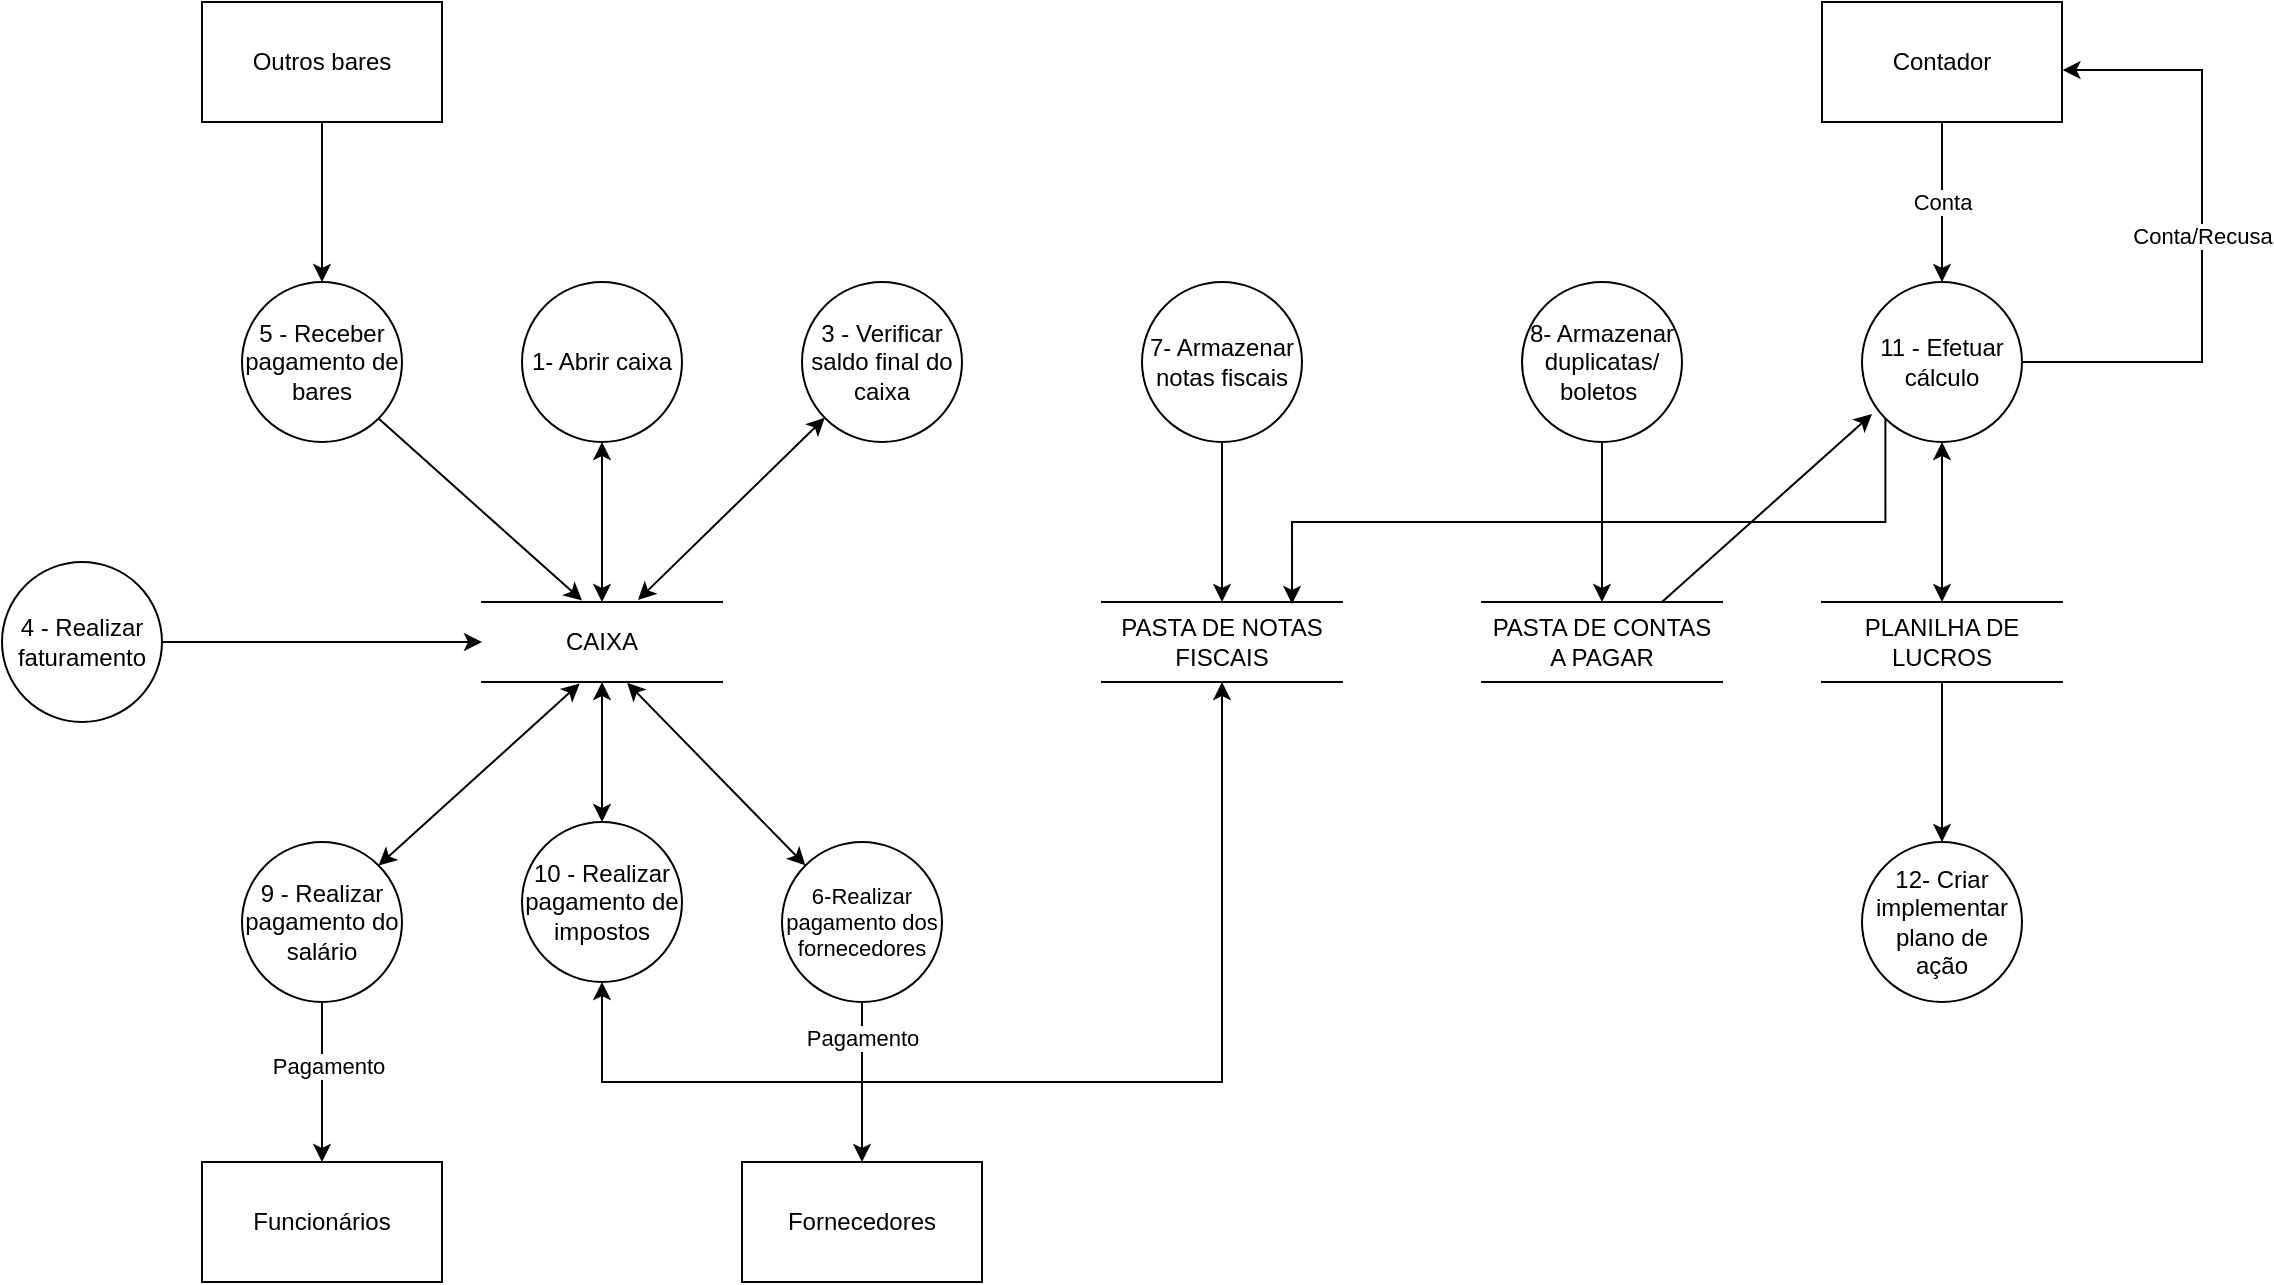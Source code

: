 <mxfile version="13.0.1" type="device"><diagram id="GbOz0Nd0qkdgYAGftv0R" name="Page-1"><mxGraphModel dx="1326" dy="806" grid="1" gridSize="10" guides="1" tooltips="1" connect="1" arrows="1" fold="1" page="1" pageScale="1" pageWidth="827" pageHeight="1169" math="0" shadow="0"><root><mxCell id="0"/><mxCell id="1" parent="0"/><mxCell id="bYGQxbnbJjQR9nTMSgg3-47" value="Conta" style="edgeStyle=orthogonalEdgeStyle;rounded=0;orthogonalLoop=1;jettySize=auto;html=1;exitX=0.5;exitY=1;exitDx=0;exitDy=0;entryX=0.5;entryY=0;entryDx=0;entryDy=0;startArrow=none;startFill=0;" parent="1" source="bYGQxbnbJjQR9nTMSgg3-1" target="bYGQxbnbJjQR9nTMSgg3-12" edge="1"><mxGeometry relative="1" as="geometry"><Array as="points"><mxPoint x="1010" y="150"/><mxPoint x="1010" y="150"/></Array></mxGeometry></mxCell><mxCell id="bYGQxbnbJjQR9nTMSgg3-1" value="Contador" style="rounded=0;whiteSpace=wrap;html=1;" parent="1" vertex="1"><mxGeometry x="950" y="40" width="120" height="60" as="geometry"/></mxCell><mxCell id="bYGQxbnbJjQR9nTMSgg3-2" value="1- Abrir caixa" style="ellipse;whiteSpace=wrap;html=1;aspect=fixed;" parent="1" vertex="1"><mxGeometry x="300" y="180" width="80" height="80" as="geometry"/></mxCell><mxCell id="OptPhXuBTvW8J67bfShj-2" style="edgeStyle=orthogonalEdgeStyle;rounded=0;orthogonalLoop=1;jettySize=auto;html=1;exitX=0.5;exitY=0;exitDx=0;exitDy=0;entryX=0.5;entryY=1;entryDx=0;entryDy=0;startArrow=classic;startFill=1;" parent="1" source="bYGQxbnbJjQR9nTMSgg3-3" target="bYGQxbnbJjQR9nTMSgg3-2" edge="1"><mxGeometry relative="1" as="geometry"/></mxCell><mxCell id="bYGQxbnbJjQR9nTMSgg3-3" value="CAIXA" style="shape=partialRectangle;whiteSpace=wrap;html=1;left=0;right=0;fillColor=none;" parent="1" vertex="1"><mxGeometry x="280" y="340" width="120" height="40" as="geometry"/></mxCell><mxCell id="OptPhXuBTvW8J67bfShj-6" style="edgeStyle=orthogonalEdgeStyle;rounded=0;orthogonalLoop=1;jettySize=auto;html=1;exitX=0.5;exitY=1;exitDx=0;exitDy=0;entryX=0.5;entryY=0;entryDx=0;entryDy=0;" parent="1" source="bYGQxbnbJjQR9nTMSgg3-6" target="OptPhXuBTvW8J67bfShj-4" edge="1"><mxGeometry relative="1" as="geometry"/></mxCell><mxCell id="bYGQxbnbJjQR9nTMSgg3-6" value="7- Armazenar notas fiscais" style="ellipse;whiteSpace=wrap;html=1;aspect=fixed;" parent="1" vertex="1"><mxGeometry x="610" y="180" width="80" height="80" as="geometry"/></mxCell><mxCell id="OptPhXuBTvW8J67bfShj-7" style="edgeStyle=orthogonalEdgeStyle;rounded=0;orthogonalLoop=1;jettySize=auto;html=1;exitX=0.5;exitY=1;exitDx=0;exitDy=0;entryX=0.5;entryY=0;entryDx=0;entryDy=0;" parent="1" source="bYGQxbnbJjQR9nTMSgg3-7" target="bYGQxbnbJjQR9nTMSgg3-19" edge="1"><mxGeometry relative="1" as="geometry"><mxPoint x="840" y="330" as="targetPoint"/></mxGeometry></mxCell><mxCell id="bYGQxbnbJjQR9nTMSgg3-7" value="8- Armazenar duplicatas/&lt;br&gt;boletos&amp;nbsp;" style="ellipse;whiteSpace=wrap;html=1;aspect=fixed;" parent="1" vertex="1"><mxGeometry x="800" y="180" width="80" height="80" as="geometry"/></mxCell><mxCell id="bYGQxbnbJjQR9nTMSgg3-8" value="3 - Verificar saldo final do caixa" style="ellipse;whiteSpace=wrap;html=1;aspect=fixed;" parent="1" vertex="1"><mxGeometry x="440" y="180" width="80" height="80" as="geometry"/></mxCell><mxCell id="Cms1ivZOMBBMwOsKJkLK-6" value="Pagamento" style="edgeStyle=orthogonalEdgeStyle;rounded=0;orthogonalLoop=1;jettySize=auto;html=1;entryX=0.5;entryY=0;entryDx=0;entryDy=0;startArrow=none;startFill=0;" parent="1" source="bYGQxbnbJjQR9nTMSgg3-9" target="Cms1ivZOMBBMwOsKJkLK-5" edge="1"><mxGeometry x="-0.556" relative="1" as="geometry"><mxPoint as="offset"/></mxGeometry></mxCell><mxCell id="bYGQxbnbJjQR9nTMSgg3-9" value="6-Realizar pagamento dos fornecedores" style="ellipse;whiteSpace=wrap;html=1;aspect=fixed;fontSize=11;" parent="1" vertex="1"><mxGeometry x="430" y="460" width="80" height="80" as="geometry"/></mxCell><mxCell id="DkCzVrMfRCZVYR6zBb71-5" style="edgeStyle=orthogonalEdgeStyle;rounded=0;orthogonalLoop=1;jettySize=auto;html=1;exitX=1;exitY=0.5;exitDx=0;exitDy=0;entryX=0;entryY=0.5;entryDx=0;entryDy=0;" parent="1" source="bYGQxbnbJjQR9nTMSgg3-10" target="bYGQxbnbJjQR9nTMSgg3-3" edge="1"><mxGeometry relative="1" as="geometry"><mxPoint x="270" y="360" as="targetPoint"/></mxGeometry></mxCell><mxCell id="bYGQxbnbJjQR9nTMSgg3-10" value="4 - Realizar faturamento" style="ellipse;whiteSpace=wrap;html=1;aspect=fixed;" parent="1" vertex="1"><mxGeometry x="40" y="320" width="80" height="80" as="geometry"/></mxCell><mxCell id="bYGQxbnbJjQR9nTMSgg3-11" value="5 - Receber pagamento de bares" style="ellipse;whiteSpace=wrap;html=1;aspect=fixed;" parent="1" vertex="1"><mxGeometry x="160" y="180" width="80" height="80" as="geometry"/></mxCell><mxCell id="bYGQxbnbJjQR9nTMSgg3-44" style="edgeStyle=orthogonalEdgeStyle;rounded=0;orthogonalLoop=1;jettySize=auto;html=1;exitX=0.5;exitY=0;exitDx=0;exitDy=0;startArrow=classic;startFill=1;entryX=0.5;entryY=1;entryDx=0;entryDy=0;" parent="1" source="bYGQxbnbJjQR9nTMSgg3-38" target="bYGQxbnbJjQR9nTMSgg3-12" edge="1"><mxGeometry relative="1" as="geometry"><mxPoint x="1010" y="310" as="sourcePoint"/></mxGeometry></mxCell><mxCell id="bYGQxbnbJjQR9nTMSgg3-48" value="Conta/Recusa" style="edgeStyle=orthogonalEdgeStyle;rounded=0;orthogonalLoop=1;jettySize=auto;html=1;exitX=1;exitY=0.5;exitDx=0;exitDy=0;startArrow=none;startFill=0;entryX=1.002;entryY=0.567;entryDx=0;entryDy=0;entryPerimeter=0;" parent="1" source="bYGQxbnbJjQR9nTMSgg3-12" target="bYGQxbnbJjQR9nTMSgg3-1" edge="1"><mxGeometry relative="1" as="geometry"><mxPoint x="1130" y="80" as="targetPoint"/><Array as="points"><mxPoint x="1140" y="220"/><mxPoint x="1140" y="74"/></Array></mxGeometry></mxCell><mxCell id="DkCzVrMfRCZVYR6zBb71-7" style="edgeStyle=orthogonalEdgeStyle;rounded=0;orthogonalLoop=1;jettySize=auto;html=1;exitX=0;exitY=1;exitDx=0;exitDy=0;entryX=0.792;entryY=0.025;entryDx=0;entryDy=0;entryPerimeter=0;" parent="1" source="bYGQxbnbJjQR9nTMSgg3-12" target="OptPhXuBTvW8J67bfShj-4" edge="1"><mxGeometry relative="1" as="geometry"><Array as="points"><mxPoint x="982" y="300"/><mxPoint x="685" y="300"/></Array></mxGeometry></mxCell><mxCell id="bYGQxbnbJjQR9nTMSgg3-12" value="11 - Efetuar cálculo" style="ellipse;whiteSpace=wrap;html=1;aspect=fixed;" parent="1" vertex="1"><mxGeometry x="970" y="180" width="80" height="80" as="geometry"/></mxCell><mxCell id="Cms1ivZOMBBMwOsKJkLK-9" style="edgeStyle=orthogonalEdgeStyle;rounded=0;orthogonalLoop=1;jettySize=auto;html=1;entryX=0.5;entryY=0;entryDx=0;entryDy=0;startArrow=none;startFill=0;" parent="1" source="bYGQxbnbJjQR9nTMSgg3-13" target="Cms1ivZOMBBMwOsKJkLK-7" edge="1"><mxGeometry relative="1" as="geometry"/></mxCell><mxCell id="Cms1ivZOMBBMwOsKJkLK-10" value="Pagamento" style="edgeLabel;html=1;align=center;verticalAlign=middle;resizable=0;points=[];" parent="Cms1ivZOMBBMwOsKJkLK-9" vertex="1" connectable="0"><mxGeometry x="-0.208" y="3" relative="1" as="geometry"><mxPoint as="offset"/></mxGeometry></mxCell><mxCell id="bYGQxbnbJjQR9nTMSgg3-13" value="9 - Realizar pagamento do salário" style="ellipse;whiteSpace=wrap;html=1;aspect=fixed;" parent="1" vertex="1"><mxGeometry x="160" y="460" width="80" height="80" as="geometry"/></mxCell><mxCell id="bYGQxbnbJjQR9nTMSgg3-30" value="" style="edgeStyle=orthogonalEdgeStyle;rounded=0;orthogonalLoop=1;jettySize=auto;html=1;startArrow=classic;startFill=1;" parent="1" source="bYGQxbnbJjQR9nTMSgg3-14" target="bYGQxbnbJjQR9nTMSgg3-3" edge="1"><mxGeometry relative="1" as="geometry"/></mxCell><mxCell id="OptPhXuBTvW8J67bfShj-10" style="edgeStyle=orthogonalEdgeStyle;rounded=0;orthogonalLoop=1;jettySize=auto;html=1;exitX=0.5;exitY=1;exitDx=0;exitDy=0;startArrow=classic;startFill=1;entryX=0.5;entryY=1;entryDx=0;entryDy=0;" parent="1" source="bYGQxbnbJjQR9nTMSgg3-14" target="OptPhXuBTvW8J67bfShj-4" edge="1"><mxGeometry relative="1" as="geometry"><mxPoint x="650" y="390" as="targetPoint"/><Array as="points"><mxPoint x="340" y="580"/><mxPoint x="650" y="580"/></Array></mxGeometry></mxCell><mxCell id="bYGQxbnbJjQR9nTMSgg3-14" value="10 - Realizar pagamento de impostos" style="ellipse;whiteSpace=wrap;html=1;aspect=fixed;" parent="1" vertex="1"><mxGeometry x="300" y="450" width="80" height="80" as="geometry"/></mxCell><mxCell id="bYGQxbnbJjQR9nTMSgg3-45" style="edgeStyle=orthogonalEdgeStyle;rounded=0;orthogonalLoop=1;jettySize=auto;html=1;exitX=0.5;exitY=1;exitDx=0;exitDy=0;entryX=0.5;entryY=0;entryDx=0;entryDy=0;startArrow=none;startFill=0;" parent="1" source="bYGQxbnbJjQR9nTMSgg3-38" target="bYGQxbnbJjQR9nTMSgg3-15" edge="1"><mxGeometry relative="1" as="geometry"/></mxCell><mxCell id="bYGQxbnbJjQR9nTMSgg3-15" value="12- Criar implementar plano de &lt;br&gt;ação" style="ellipse;whiteSpace=wrap;html=1;aspect=fixed;" parent="1" vertex="1"><mxGeometry x="970" y="460" width="80" height="80" as="geometry"/></mxCell><mxCell id="bYGQxbnbJjQR9nTMSgg3-19" value="PASTA DE CONTAS A PAGAR" style="shape=partialRectangle;whiteSpace=wrap;html=1;left=0;right=0;fillColor=none;" parent="1" vertex="1"><mxGeometry x="780" y="340" width="120" height="40" as="geometry"/></mxCell><mxCell id="bYGQxbnbJjQR9nTMSgg3-31" value="" style="endArrow=classic;html=1;exitX=1;exitY=0;exitDx=0;exitDy=0;entryX=0.407;entryY=1.019;entryDx=0;entryDy=0;entryPerimeter=0;startArrow=classic;startFill=1;" parent="1" source="bYGQxbnbJjQR9nTMSgg3-13" target="bYGQxbnbJjQR9nTMSgg3-3" edge="1"><mxGeometry width="50" height="50" relative="1" as="geometry"><mxPoint x="230" y="460" as="sourcePoint"/><mxPoint x="320" y="380" as="targetPoint"/></mxGeometry></mxCell><mxCell id="bYGQxbnbJjQR9nTMSgg3-32" value="" style="endArrow=classic;html=1;exitX=0;exitY=0;exitDx=0;exitDy=0;entryX=0.605;entryY=1.01;entryDx=0;entryDy=0;entryPerimeter=0;startArrow=classic;startFill=1;" parent="1" source="bYGQxbnbJjQR9nTMSgg3-9" target="bYGQxbnbJjQR9nTMSgg3-3" edge="1"><mxGeometry width="50" height="50" relative="1" as="geometry"><mxPoint x="420" y="450" as="sourcePoint"/><mxPoint x="300" y="360" as="targetPoint"/></mxGeometry></mxCell><mxCell id="bYGQxbnbJjQR9nTMSgg3-38" value="PLANILHA DE LUCROS" style="shape=partialRectangle;whiteSpace=wrap;html=1;left=0;right=0;fillColor=none;" parent="1" vertex="1"><mxGeometry x="950" y="340" width="120" height="40" as="geometry"/></mxCell><mxCell id="bYGQxbnbJjQR9nTMSgg3-40" value="" style="endArrow=classic;html=1;entryX=0.417;entryY=-0.018;entryDx=0;entryDy=0;entryPerimeter=0;exitX=1;exitY=1;exitDx=0;exitDy=0;" parent="1" source="bYGQxbnbJjQR9nTMSgg3-11" target="bYGQxbnbJjQR9nTMSgg3-3" edge="1"><mxGeometry width="50" height="50" relative="1" as="geometry"><mxPoint x="250" y="270" as="sourcePoint"/><mxPoint x="200" y="320" as="targetPoint"/></mxGeometry></mxCell><mxCell id="OptPhXuBTvW8J67bfShj-3" value="" style="endArrow=classic;html=1;exitX=0.65;exitY=-0.025;exitDx=0;exitDy=0;exitPerimeter=0;startArrow=classic;startFill=1;" parent="1" source="bYGQxbnbJjQR9nTMSgg3-3" target="bYGQxbnbJjQR9nTMSgg3-8" edge="1"><mxGeometry width="50" height="50" relative="1" as="geometry"><mxPoint x="370" y="330" as="sourcePoint"/><mxPoint x="450" y="260" as="targetPoint"/></mxGeometry></mxCell><mxCell id="OptPhXuBTvW8J67bfShj-4" value="PASTA DE NOTAS FISCAIS" style="shape=partialRectangle;whiteSpace=wrap;html=1;left=0;right=0;fillColor=none;" parent="1" vertex="1"><mxGeometry x="590" y="340" width="120" height="40" as="geometry"/></mxCell><mxCell id="OptPhXuBTvW8J67bfShj-8" value="" style="endArrow=classic;html=1;entryX=0.063;entryY=0.825;entryDx=0;entryDy=0;entryPerimeter=0;" parent="1" target="bYGQxbnbJjQR9nTMSgg3-12" edge="1"><mxGeometry width="50" height="50" relative="1" as="geometry"><mxPoint x="870" y="340" as="sourcePoint"/><mxPoint x="970" y="250" as="targetPoint"/></mxGeometry></mxCell><mxCell id="Cms1ivZOMBBMwOsKJkLK-2" style="edgeStyle=orthogonalEdgeStyle;rounded=0;orthogonalLoop=1;jettySize=auto;html=1;entryX=0.5;entryY=0;entryDx=0;entryDy=0;" parent="1" source="Cms1ivZOMBBMwOsKJkLK-1" target="bYGQxbnbJjQR9nTMSgg3-11" edge="1"><mxGeometry relative="1" as="geometry"/></mxCell><mxCell id="Cms1ivZOMBBMwOsKJkLK-1" value="Outros bares" style="rounded=0;whiteSpace=wrap;html=1;" parent="1" vertex="1"><mxGeometry x="140" y="40" width="120" height="60" as="geometry"/></mxCell><mxCell id="Cms1ivZOMBBMwOsKJkLK-5" value="Fornecedores" style="rounded=0;whiteSpace=wrap;html=1;" parent="1" vertex="1"><mxGeometry x="410" y="620" width="120" height="60" as="geometry"/></mxCell><mxCell id="Cms1ivZOMBBMwOsKJkLK-7" value="Funcionários" style="rounded=0;whiteSpace=wrap;html=1;" parent="1" vertex="1"><mxGeometry x="140" y="620" width="120" height="60" as="geometry"/></mxCell></root></mxGraphModel></diagram></mxfile>